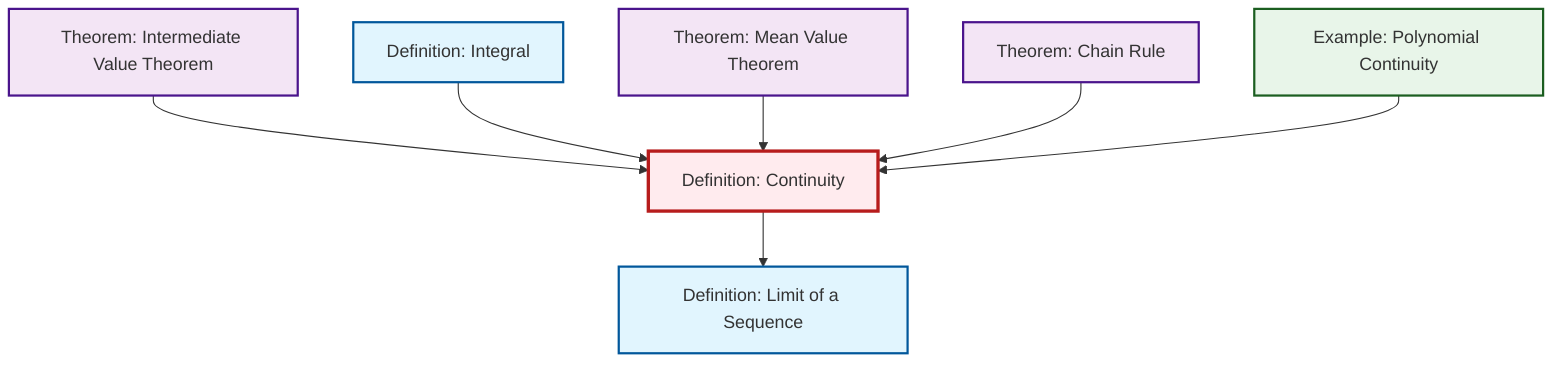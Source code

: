 graph TD
    classDef definition fill:#e1f5fe,stroke:#01579b,stroke-width:2px
    classDef theorem fill:#f3e5f5,stroke:#4a148c,stroke-width:2px
    classDef axiom fill:#fff3e0,stroke:#e65100,stroke-width:2px
    classDef example fill:#e8f5e9,stroke:#1b5e20,stroke-width:2px
    classDef current fill:#ffebee,stroke:#b71c1c,stroke-width:3px
    ex-polynomial-continuity["Example: Polynomial Continuity"]:::example
    def-continuity["Definition: Continuity"]:::definition
    thm-intermediate-value["Theorem: Intermediate Value Theorem"]:::theorem
    thm-mean-value["Theorem: Mean Value Theorem"]:::theorem
    def-integral["Definition: Integral"]:::definition
    def-limit["Definition: Limit of a Sequence"]:::definition
    thm-chain-rule["Theorem: Chain Rule"]:::theorem
    thm-intermediate-value --> def-continuity
    def-integral --> def-continuity
    thm-mean-value --> def-continuity
    def-continuity --> def-limit
    thm-chain-rule --> def-continuity
    ex-polynomial-continuity --> def-continuity
    class def-continuity current